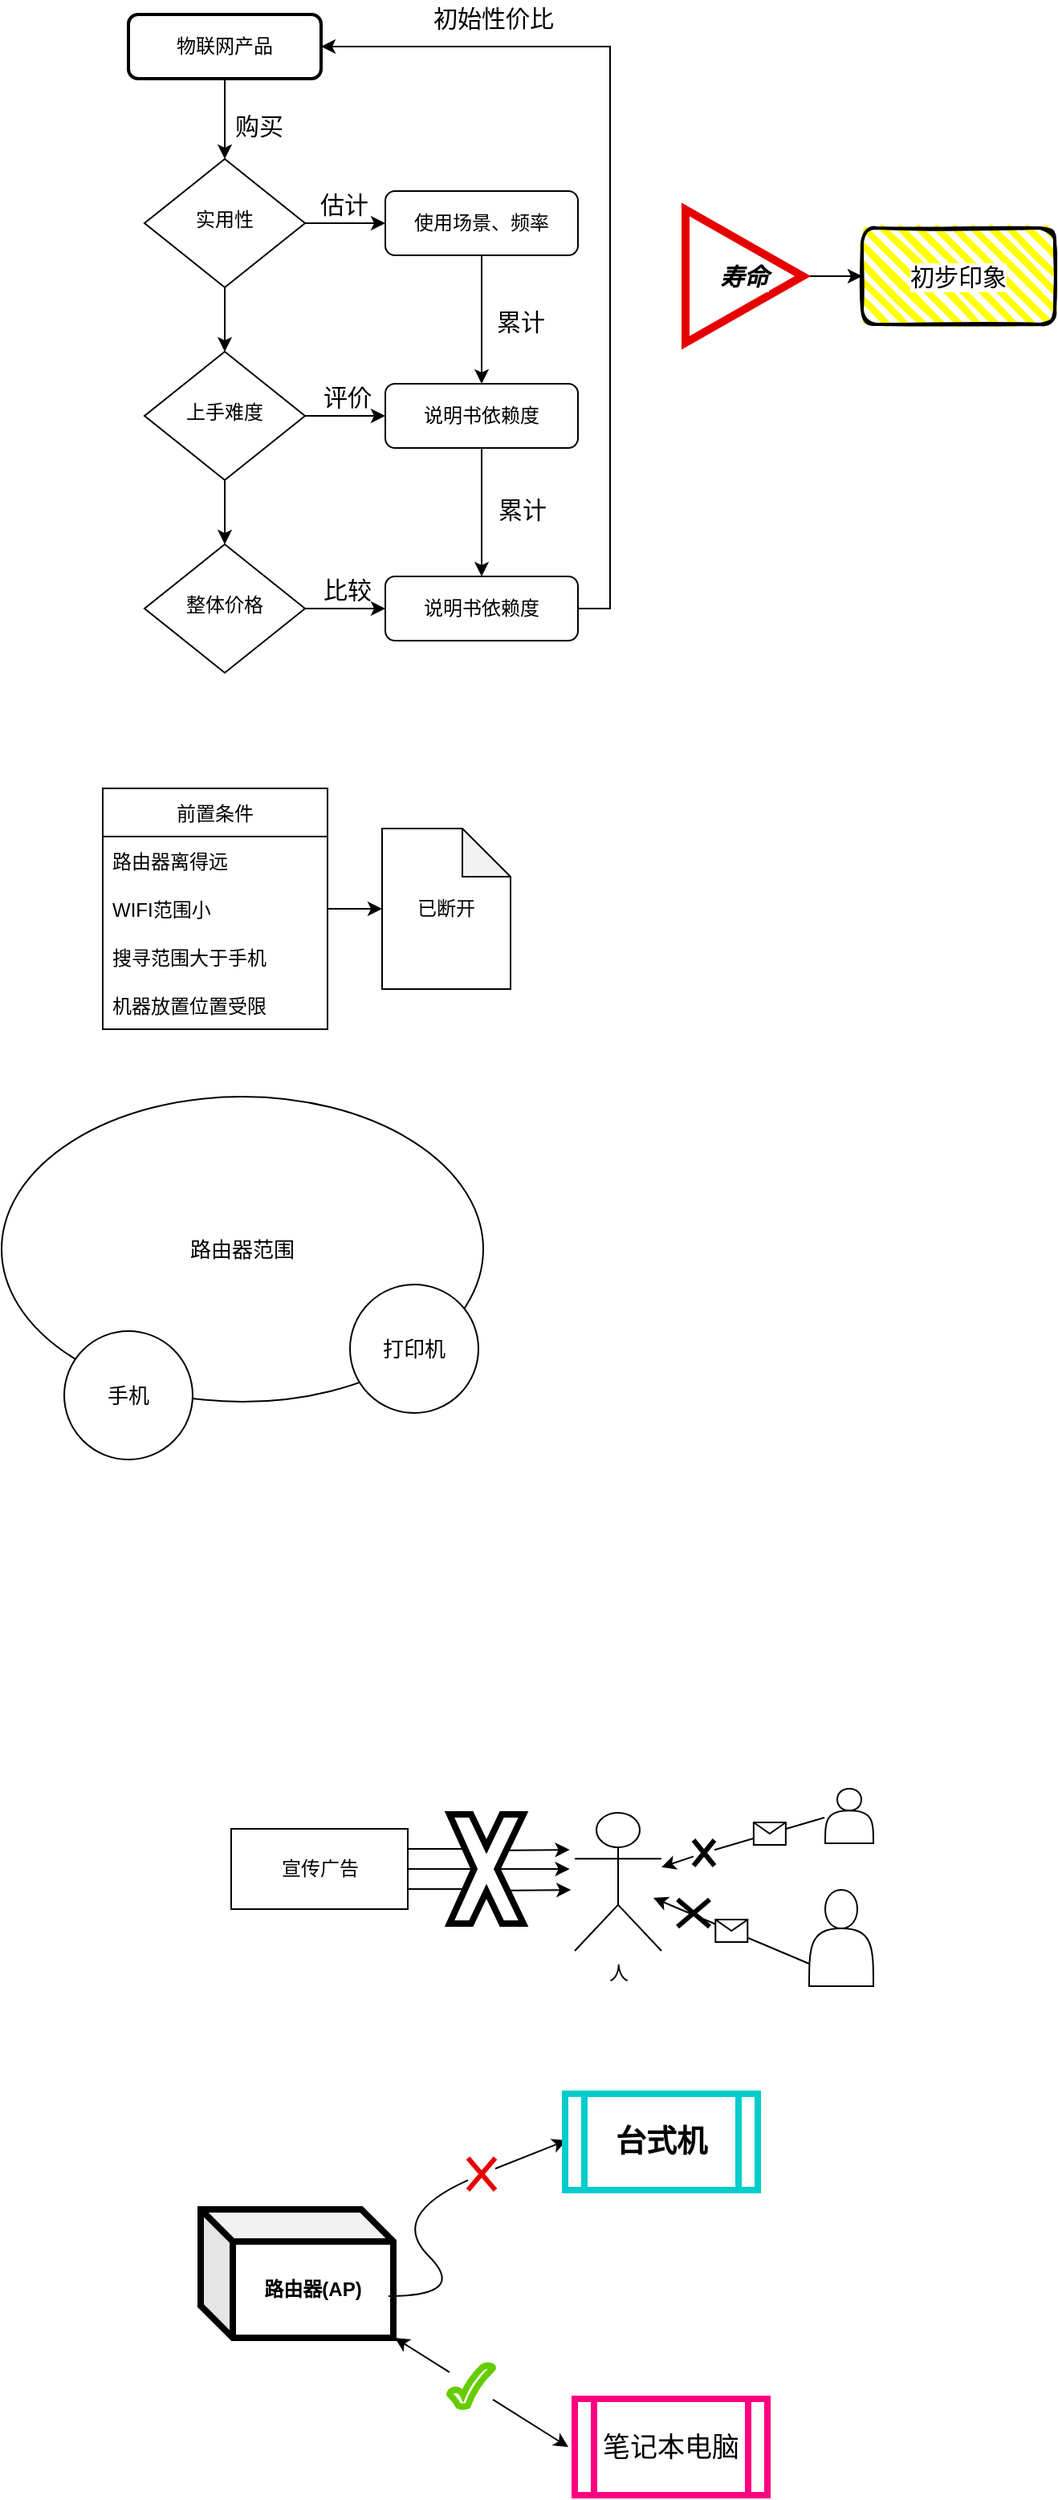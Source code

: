 <mxfile version="16.5.1" type="device"><diagram id="C5RBs43oDa-KdzZeNtuy" name="Page-1"><mxGraphModel dx="1038" dy="660" grid="0" gridSize="10" guides="1" tooltips="1" connect="1" arrows="1" fold="1" page="1" pageScale="1" pageWidth="827" pageHeight="1169" background="#FFFFFF" math="0" shadow="0"><root><mxCell id="WIyWlLk6GJQsqaUBKTNV-0"/><mxCell id="WIyWlLk6GJQsqaUBKTNV-1" parent="WIyWlLk6GJQsqaUBKTNV-0"/><mxCell id="y_9Apm8YfoA-9aXYFgqa-19" value="路由器范围" style="ellipse;whiteSpace=wrap;html=1;fontSize=13;" parent="WIyWlLk6GJQsqaUBKTNV-1" vertex="1"><mxGeometry x="81" y="754" width="300" height="190" as="geometry"/></mxCell><mxCell id="UekiiYpiWB4zTrmZVmUj-14" value="购买" style="edgeStyle=orthogonalEdgeStyle;rounded=0;orthogonalLoop=1;jettySize=auto;html=1;exitX=0.5;exitY=1;exitDx=0;exitDy=0;entryX=0.5;entryY=0;entryDx=0;entryDy=0;labelBackgroundColor=none;fontSize=15;fontColor=#000000;strokeColor=default;" parent="WIyWlLk6GJQsqaUBKTNV-1" source="WIyWlLk6GJQsqaUBKTNV-3" target="WIyWlLk6GJQsqaUBKTNV-6" edge="1"><mxGeometry x="0.16" y="21" relative="1" as="geometry"><mxPoint as="offset"/></mxGeometry></mxCell><mxCell id="WIyWlLk6GJQsqaUBKTNV-3" value="物联网产品" style="rounded=1;whiteSpace=wrap;html=1;fontSize=12;glass=0;strokeWidth=2;shadow=0;labelBackgroundColor=default;strokeColor=#000000;" parent="WIyWlLk6GJQsqaUBKTNV-1" vertex="1"><mxGeometry x="160" y="80" width="120" height="40" as="geometry"/></mxCell><mxCell id="UekiiYpiWB4zTrmZVmUj-6" style="edgeStyle=orthogonalEdgeStyle;rounded=0;orthogonalLoop=1;jettySize=auto;html=1;exitX=0.5;exitY=1;exitDx=0;exitDy=0;entryX=0.5;entryY=0;entryDx=0;entryDy=0;" parent="WIyWlLk6GJQsqaUBKTNV-1" source="WIyWlLk6GJQsqaUBKTNV-6" target="WIyWlLk6GJQsqaUBKTNV-10" edge="1"><mxGeometry relative="1" as="geometry"/></mxCell><mxCell id="UekiiYpiWB4zTrmZVmUj-12" value="估计" style="edgeStyle=orthogonalEdgeStyle;rounded=0;orthogonalLoop=1;jettySize=auto;html=1;exitX=1;exitY=0.5;exitDx=0;exitDy=0;entryX=0;entryY=0.5;entryDx=0;entryDy=0;labelBackgroundColor=none;strokeColor=default;fontSize=15;" parent="WIyWlLk6GJQsqaUBKTNV-1" source="WIyWlLk6GJQsqaUBKTNV-6" target="WIyWlLk6GJQsqaUBKTNV-7" edge="1"><mxGeometry x="-0.04" y="12" relative="1" as="geometry"><mxPoint as="offset"/></mxGeometry></mxCell><mxCell id="WIyWlLk6GJQsqaUBKTNV-6" value="实用性" style="rhombus;whiteSpace=wrap;html=1;shadow=0;fontFamily=Helvetica;fontSize=12;align=center;strokeWidth=1;spacing=6;spacingTop=-4;" parent="WIyWlLk6GJQsqaUBKTNV-1" vertex="1"><mxGeometry x="170" y="170" width="100" height="80" as="geometry"/></mxCell><mxCell id="UekiiYpiWB4zTrmZVmUj-7" value="累计" style="edgeStyle=orthogonalEdgeStyle;rounded=0;orthogonalLoop=1;jettySize=auto;html=1;exitX=0.5;exitY=1;exitDx=0;exitDy=0;entryX=0.5;entryY=0;entryDx=0;entryDy=0;strokeColor=default;labelBackgroundColor=none;fontSize=15;" parent="WIyWlLk6GJQsqaUBKTNV-1" source="WIyWlLk6GJQsqaUBKTNV-7" target="WIyWlLk6GJQsqaUBKTNV-12" edge="1"><mxGeometry x="0.025" y="24" relative="1" as="geometry"><mxPoint as="offset"/></mxGeometry></mxCell><mxCell id="WIyWlLk6GJQsqaUBKTNV-7" value="使用场景、频率" style="rounded=1;whiteSpace=wrap;html=1;fontSize=12;glass=0;strokeWidth=1;shadow=0;" parent="WIyWlLk6GJQsqaUBKTNV-1" vertex="1"><mxGeometry x="320" y="190" width="120" height="40" as="geometry"/></mxCell><mxCell id="UekiiYpiWB4zTrmZVmUj-4" style="edgeStyle=orthogonalEdgeStyle;rounded=0;orthogonalLoop=1;jettySize=auto;html=1;exitX=0.5;exitY=1;exitDx=0;exitDy=0;entryX=0.5;entryY=0;entryDx=0;entryDy=0;" parent="WIyWlLk6GJQsqaUBKTNV-1" source="WIyWlLk6GJQsqaUBKTNV-10" target="UekiiYpiWB4zTrmZVmUj-0" edge="1"><mxGeometry relative="1" as="geometry"/></mxCell><mxCell id="UekiiYpiWB4zTrmZVmUj-11" value="评价" style="edgeStyle=orthogonalEdgeStyle;rounded=0;orthogonalLoop=1;jettySize=auto;html=1;exitX=1;exitY=0.5;exitDx=0;exitDy=0;entryX=0;entryY=0.5;entryDx=0;entryDy=0;labelBackgroundColor=none;strokeColor=default;fontSize=15;" parent="WIyWlLk6GJQsqaUBKTNV-1" source="WIyWlLk6GJQsqaUBKTNV-10" target="WIyWlLk6GJQsqaUBKTNV-12" edge="1"><mxGeometry x="0.04" y="12" relative="1" as="geometry"><mxPoint as="offset"/></mxGeometry></mxCell><mxCell id="WIyWlLk6GJQsqaUBKTNV-10" value="上手难度" style="rhombus;whiteSpace=wrap;html=1;shadow=0;fontFamily=Helvetica;fontSize=12;align=center;strokeWidth=1;spacing=6;spacingTop=-4;" parent="WIyWlLk6GJQsqaUBKTNV-1" vertex="1"><mxGeometry x="170" y="290" width="100" height="80" as="geometry"/></mxCell><mxCell id="UekiiYpiWB4zTrmZVmUj-10" value="累计" style="edgeStyle=orthogonalEdgeStyle;rounded=0;orthogonalLoop=1;jettySize=auto;html=1;exitX=0.5;exitY=1;exitDx=0;exitDy=0;entryX=0.5;entryY=0;entryDx=0;entryDy=0;labelBackgroundColor=none;strokeColor=default;fontSize=15;" parent="WIyWlLk6GJQsqaUBKTNV-1" source="WIyWlLk6GJQsqaUBKTNV-12" target="UekiiYpiWB4zTrmZVmUj-8" edge="1"><mxGeometry x="-0.05" y="25" relative="1" as="geometry"><mxPoint as="offset"/></mxGeometry></mxCell><mxCell id="WIyWlLk6GJQsqaUBKTNV-12" value="说明书依赖度" style="rounded=1;whiteSpace=wrap;html=1;fontSize=12;glass=0;strokeWidth=1;shadow=0;" parent="WIyWlLk6GJQsqaUBKTNV-1" vertex="1"><mxGeometry x="320" y="310" width="120" height="40" as="geometry"/></mxCell><mxCell id="UekiiYpiWB4zTrmZVmUj-9" value="比较" style="edgeStyle=orthogonalEdgeStyle;rounded=0;orthogonalLoop=1;jettySize=auto;html=1;exitX=1;exitY=0.5;exitDx=0;exitDy=0;entryX=0;entryY=0.5;entryDx=0;entryDy=0;labelBackgroundColor=none;strokeColor=default;fontSize=15;" parent="WIyWlLk6GJQsqaUBKTNV-1" source="UekiiYpiWB4zTrmZVmUj-0" target="UekiiYpiWB4zTrmZVmUj-8" edge="1"><mxGeometry x="0.04" y="12" relative="1" as="geometry"><mxPoint as="offset"/></mxGeometry></mxCell><mxCell id="UekiiYpiWB4zTrmZVmUj-0" value="整体价格" style="rhombus;whiteSpace=wrap;html=1;shadow=0;fontFamily=Helvetica;fontSize=12;align=center;strokeWidth=1;spacing=6;spacingTop=-4;" parent="WIyWlLk6GJQsqaUBKTNV-1" vertex="1"><mxGeometry x="170" y="410" width="100" height="80" as="geometry"/></mxCell><mxCell id="UekiiYpiWB4zTrmZVmUj-15" style="edgeStyle=orthogonalEdgeStyle;rounded=0;orthogonalLoop=1;jettySize=auto;html=1;exitX=1;exitY=0.5;exitDx=0;exitDy=0;entryX=1;entryY=0.5;entryDx=0;entryDy=0;labelBackgroundColor=none;fontSize=15;fontColor=#000000;strokeColor=default;" parent="WIyWlLk6GJQsqaUBKTNV-1" source="UekiiYpiWB4zTrmZVmUj-8" target="WIyWlLk6GJQsqaUBKTNV-3" edge="1"><mxGeometry relative="1" as="geometry"/></mxCell><mxCell id="UekiiYpiWB4zTrmZVmUj-8" value="说明书依赖度" style="rounded=1;whiteSpace=wrap;html=1;fontSize=12;glass=0;strokeWidth=1;shadow=0;" parent="WIyWlLk6GJQsqaUBKTNV-1" vertex="1"><mxGeometry x="320" y="430" width="120" height="40" as="geometry"/></mxCell><mxCell id="UekiiYpiWB4zTrmZVmUj-16" value="初始性价比" style="text;html=1;align=center;verticalAlign=middle;resizable=0;points=[];autosize=1;strokeColor=none;fillColor=none;fontSize=15;fontColor=#000000;" parent="WIyWlLk6GJQsqaUBKTNV-1" vertex="1"><mxGeometry x="344" y="71" width="85" height="22" as="geometry"/></mxCell><mxCell id="UekiiYpiWB4zTrmZVmUj-24" style="edgeStyle=orthogonalEdgeStyle;rounded=0;orthogonalLoop=1;jettySize=auto;html=1;exitX=1;exitY=0.5;exitDx=0;exitDy=0;entryX=0;entryY=0.5;entryDx=0;entryDy=0;labelBackgroundColor=none;fontSize=15;fontColor=#000000;strokeColor=default;" parent="WIyWlLk6GJQsqaUBKTNV-1" source="UekiiYpiWB4zTrmZVmUj-21" target="UekiiYpiWB4zTrmZVmUj-23" edge="1"><mxGeometry relative="1" as="geometry"/></mxCell><mxCell id="UekiiYpiWB4zTrmZVmUj-21" value="&lt;b&gt;&lt;i&gt;寿命&lt;/i&gt;&lt;/b&gt;" style="triangle;whiteSpace=wrap;html=1;labelBackgroundColor=default;fontSize=15;fontColor=#000000;strokeColor=#E60000;strokeWidth=5;fillColor=default;" parent="WIyWlLk6GJQsqaUBKTNV-1" vertex="1"><mxGeometry x="507" y="201.5" width="73" height="83" as="geometry"/></mxCell><mxCell id="UekiiYpiWB4zTrmZVmUj-23" value="初步印象" style="rounded=1;whiteSpace=wrap;html=1;strokeWidth=2;fillWeight=4;hachureGap=8;hachureAngle=45;fillColor=#FFFF00;sketch=1;labelBackgroundColor=default;fontSize=15;fontColor=#000000;" parent="WIyWlLk6GJQsqaUBKTNV-1" vertex="1"><mxGeometry x="617" y="213" width="120" height="60" as="geometry"/></mxCell><mxCell id="y_9Apm8YfoA-9aXYFgqa-1" value="前置条件" style="swimlane;fontStyle=0;childLayout=stackLayout;horizontal=1;startSize=30;horizontalStack=0;resizeParent=1;resizeParentMax=0;resizeLast=0;collapsible=1;marginBottom=0;" parent="WIyWlLk6GJQsqaUBKTNV-1" vertex="1"><mxGeometry x="144" y="562" width="140" height="150" as="geometry"/></mxCell><mxCell id="y_9Apm8YfoA-9aXYFgqa-2" value="路由器离得远" style="text;strokeColor=none;fillColor=none;align=left;verticalAlign=middle;spacingLeft=4;spacingRight=4;overflow=hidden;points=[[0,0.5],[1,0.5]];portConstraint=eastwest;rotatable=0;" parent="y_9Apm8YfoA-9aXYFgqa-1" vertex="1"><mxGeometry y="30" width="140" height="30" as="geometry"/></mxCell><mxCell id="y_9Apm8YfoA-9aXYFgqa-3" value="WIFI范围小" style="text;strokeColor=none;fillColor=none;align=left;verticalAlign=middle;spacingLeft=4;spacingRight=4;overflow=hidden;points=[[0,0.5],[1,0.5]];portConstraint=eastwest;rotatable=0;" parent="y_9Apm8YfoA-9aXYFgqa-1" vertex="1"><mxGeometry y="60" width="140" height="30" as="geometry"/></mxCell><mxCell id="y_9Apm8YfoA-9aXYFgqa-13" value="搜寻范围大于手机" style="text;strokeColor=none;fillColor=none;align=left;verticalAlign=middle;spacingLeft=4;spacingRight=4;overflow=hidden;points=[[0,0.5],[1,0.5]];portConstraint=eastwest;rotatable=0;" parent="y_9Apm8YfoA-9aXYFgqa-1" vertex="1"><mxGeometry y="90" width="140" height="30" as="geometry"/></mxCell><mxCell id="y_9Apm8YfoA-9aXYFgqa-4" value="机器放置位置受限" style="text;strokeColor=none;fillColor=none;align=left;verticalAlign=middle;spacingLeft=4;spacingRight=4;overflow=hidden;points=[[0,0.5],[1,0.5]];portConstraint=eastwest;rotatable=0;" parent="y_9Apm8YfoA-9aXYFgqa-1" vertex="1"><mxGeometry y="120" width="140" height="30" as="geometry"/></mxCell><mxCell id="y_9Apm8YfoA-9aXYFgqa-10" value="已断开" style="shape=note;whiteSpace=wrap;html=1;backgroundOutline=1;darkOpacity=0.05;" parent="WIyWlLk6GJQsqaUBKTNV-1" vertex="1"><mxGeometry x="318" y="587" width="80" height="100" as="geometry"/></mxCell><mxCell id="y_9Apm8YfoA-9aXYFgqa-14" style="edgeStyle=orthogonalEdgeStyle;rounded=0;orthogonalLoop=1;jettySize=auto;html=1;exitX=1;exitY=0.5;exitDx=0;exitDy=0;entryX=0;entryY=0.5;entryDx=0;entryDy=0;entryPerimeter=0;fontSize=13;" parent="WIyWlLk6GJQsqaUBKTNV-1" source="y_9Apm8YfoA-9aXYFgqa-3" target="y_9Apm8YfoA-9aXYFgqa-10" edge="1"><mxGeometry relative="1" as="geometry"/></mxCell><mxCell id="y_9Apm8YfoA-9aXYFgqa-20" value="手机" style="ellipse;whiteSpace=wrap;html=1;aspect=fixed;fontSize=13;" parent="WIyWlLk6GJQsqaUBKTNV-1" vertex="1"><mxGeometry x="120" y="900" width="80" height="80" as="geometry"/></mxCell><mxCell id="y_9Apm8YfoA-9aXYFgqa-21" value="打印机" style="ellipse;whiteSpace=wrap;html=1;aspect=fixed;fontSize=13;" parent="WIyWlLk6GJQsqaUBKTNV-1" vertex="1"><mxGeometry x="298" y="871" width="80" height="80" as="geometry"/></mxCell><mxCell id="10-WZY5QzcmLBxVHoyvz-0" value="人" style="shape=umlActor;verticalLabelPosition=bottom;verticalAlign=top;html=1;outlineConnect=0;" vertex="1" parent="WIyWlLk6GJQsqaUBKTNV-1"><mxGeometry x="438" y="1200" width="54" height="86" as="geometry"/></mxCell><mxCell id="10-WZY5QzcmLBxVHoyvz-27" value="" style="shape=actor;whiteSpace=wrap;html=1;" vertex="1" parent="WIyWlLk6GJQsqaUBKTNV-1"><mxGeometry x="594" y="1185" width="30" height="34" as="geometry"/></mxCell><mxCell id="10-WZY5QzcmLBxVHoyvz-28" value="" style="endArrow=classic;html=1;rounded=0;startArrow=none;" edge="1" parent="WIyWlLk6GJQsqaUBKTNV-1" source="10-WZY5QzcmLBxVHoyvz-33" target="10-WZY5QzcmLBxVHoyvz-0"><mxGeometry relative="1" as="geometry"><mxPoint x="593.5" y="1203" as="sourcePoint"/><mxPoint x="493.5" y="1203" as="targetPoint"/></mxGeometry></mxCell><mxCell id="10-WZY5QzcmLBxVHoyvz-30" value="" style="shape=actor;whiteSpace=wrap;html=1;" vertex="1" parent="WIyWlLk6GJQsqaUBKTNV-1"><mxGeometry x="584" y="1248" width="40" height="60" as="geometry"/></mxCell><mxCell id="10-WZY5QzcmLBxVHoyvz-31" value="" style="endArrow=classic;html=1;rounded=0;" edge="1" parent="WIyWlLk6GJQsqaUBKTNV-1"><mxGeometry relative="1" as="geometry"><mxPoint x="584" y="1294" as="sourcePoint"/><mxPoint x="487" y="1253" as="targetPoint"/></mxGeometry></mxCell><mxCell id="10-WZY5QzcmLBxVHoyvz-32" value="" style="shape=message;html=1;outlineConnect=0;" vertex="1" parent="10-WZY5QzcmLBxVHoyvz-31"><mxGeometry width="20" height="14" relative="1" as="geometry"><mxPoint x="-10" y="-7" as="offset"/></mxGeometry></mxCell><mxCell id="10-WZY5QzcmLBxVHoyvz-33" value="" style="shape=umlDestroy;whiteSpace=wrap;html=1;strokeWidth=3;" vertex="1" parent="WIyWlLk6GJQsqaUBKTNV-1"><mxGeometry x="512" y="1217" width="13" height="16" as="geometry"/></mxCell><mxCell id="10-WZY5QzcmLBxVHoyvz-34" value="" style="endArrow=none;html=1;rounded=0;" edge="1" parent="WIyWlLk6GJQsqaUBKTNV-1" target="10-WZY5QzcmLBxVHoyvz-33"><mxGeometry relative="1" as="geometry"><mxPoint x="593.5" y="1203" as="sourcePoint"/><mxPoint x="492" y="1234.595" as="targetPoint"/></mxGeometry></mxCell><mxCell id="10-WZY5QzcmLBxVHoyvz-35" value="" style="shape=message;html=1;outlineConnect=0;" vertex="1" parent="10-WZY5QzcmLBxVHoyvz-34"><mxGeometry width="20" height="14" relative="1" as="geometry"><mxPoint x="-10" y="-7" as="offset"/></mxGeometry></mxCell><mxCell id="10-WZY5QzcmLBxVHoyvz-36" value="" style="shape=umlDestroy;whiteSpace=wrap;html=1;strokeWidth=3;" vertex="1" parent="WIyWlLk6GJQsqaUBKTNV-1"><mxGeometry x="502" y="1254" width="20" height="17" as="geometry"/></mxCell><mxCell id="10-WZY5QzcmLBxVHoyvz-46" style="edgeStyle=orthogonalEdgeStyle;rounded=0;orthogonalLoop=1;jettySize=auto;html=1;exitX=1;exitY=0.25;exitDx=0;exitDy=0;" edge="1" parent="WIyWlLk6GJQsqaUBKTNV-1" source="10-WZY5QzcmLBxVHoyvz-45"><mxGeometry relative="1" as="geometry"><mxPoint x="434.8" y="1223" as="targetPoint"/></mxGeometry></mxCell><mxCell id="10-WZY5QzcmLBxVHoyvz-47" style="edgeStyle=orthogonalEdgeStyle;rounded=0;orthogonalLoop=1;jettySize=auto;html=1;exitX=1;exitY=0.5;exitDx=0;exitDy=0;" edge="1" parent="WIyWlLk6GJQsqaUBKTNV-1" source="10-WZY5QzcmLBxVHoyvz-45"><mxGeometry relative="1" as="geometry"><mxPoint x="434.8" y="1235" as="targetPoint"/></mxGeometry></mxCell><mxCell id="10-WZY5QzcmLBxVHoyvz-48" style="edgeStyle=orthogonalEdgeStyle;rounded=0;orthogonalLoop=1;jettySize=auto;html=1;exitX=1;exitY=0.75;exitDx=0;exitDy=0;" edge="1" parent="WIyWlLk6GJQsqaUBKTNV-1" source="10-WZY5QzcmLBxVHoyvz-45"><mxGeometry relative="1" as="geometry"><mxPoint x="435.6" y="1248" as="targetPoint"/></mxGeometry></mxCell><mxCell id="10-WZY5QzcmLBxVHoyvz-45" value="宣传广告" style="html=1;" vertex="1" parent="WIyWlLk6GJQsqaUBKTNV-1"><mxGeometry x="224" y="1210" width="110" height="50" as="geometry"/></mxCell><mxCell id="10-WZY5QzcmLBxVHoyvz-49" value="" style="verticalLabelPosition=bottom;verticalAlign=top;html=1;shape=mxgraph.basic.x;fontStyle=0;strokeWidth=4;" vertex="1" parent="WIyWlLk6GJQsqaUBKTNV-1"><mxGeometry x="360" y="1201" width="46" height="68" as="geometry"/></mxCell><mxCell id="10-WZY5QzcmLBxVHoyvz-53" value="&lt;b&gt;路由器(AP)&lt;/b&gt;" style="shape=cube;whiteSpace=wrap;html=1;boundedLbl=1;backgroundOutline=1;darkOpacity=0.05;darkOpacity2=0.1;strokeWidth=4;" vertex="1" parent="WIyWlLk6GJQsqaUBKTNV-1"><mxGeometry x="205" y="1447" width="120" height="80" as="geometry"/></mxCell><mxCell id="10-WZY5QzcmLBxVHoyvz-54" value="" style="curved=1;endArrow=classic;html=1;rounded=0;startArrow=none;" edge="1" parent="WIyWlLk6GJQsqaUBKTNV-1" source="10-WZY5QzcmLBxVHoyvz-55"><mxGeometry width="50" height="50" relative="1" as="geometry"><mxPoint x="322" y="1501" as="sourcePoint"/><mxPoint x="433" y="1404" as="targetPoint"/><Array as="points"/></mxGeometry></mxCell><mxCell id="10-WZY5QzcmLBxVHoyvz-55" value="" style="shape=umlDestroy;whiteSpace=wrap;html=1;strokeWidth=3;strokeColor=#E60000;" vertex="1" parent="WIyWlLk6GJQsqaUBKTNV-1"><mxGeometry x="371.5" y="1415" width="17" height="20" as="geometry"/></mxCell><mxCell id="10-WZY5QzcmLBxVHoyvz-56" value="" style="curved=1;endArrow=none;html=1;rounded=0;" edge="1" parent="WIyWlLk6GJQsqaUBKTNV-1" target="10-WZY5QzcmLBxVHoyvz-55"><mxGeometry width="50" height="50" relative="1" as="geometry"><mxPoint x="322" y="1501" as="sourcePoint"/><mxPoint x="433" y="1404" as="targetPoint"/><Array as="points"><mxPoint x="372" y="1501"/><mxPoint x="322" y="1451"/></Array></mxGeometry></mxCell><mxCell id="10-WZY5QzcmLBxVHoyvz-58" value="&lt;font style=&quot;font-size: 19px&quot;&gt;&lt;b&gt;台式机&lt;/b&gt;&lt;/font&gt;" style="shape=process;whiteSpace=wrap;html=1;backgroundOutline=1;strokeColor=#00CCCC;strokeWidth=4;" vertex="1" parent="WIyWlLk6GJQsqaUBKTNV-1"><mxGeometry x="432" y="1375" width="120" height="60" as="geometry"/></mxCell><mxCell id="10-WZY5QzcmLBxVHoyvz-59" value="" style="endArrow=classic;startArrow=none;html=1;rounded=0;fontSize=19;" edge="1" parent="WIyWlLk6GJQsqaUBKTNV-1" source="10-WZY5QzcmLBxVHoyvz-61"><mxGeometry width="50" height="50" relative="1" as="geometry"><mxPoint x="326" y="1527" as="sourcePoint"/><mxPoint x="434" y="1595" as="targetPoint"/></mxGeometry></mxCell><mxCell id="10-WZY5QzcmLBxVHoyvz-60" value="&lt;font style=&quot;font-size: 17px&quot;&gt;笔记本电脑&lt;/font&gt;" style="shape=process;whiteSpace=wrap;html=1;backgroundOutline=1;fontSize=19;strokeColor=#FF0080;strokeWidth=4;" vertex="1" parent="WIyWlLk6GJQsqaUBKTNV-1"><mxGeometry x="438" y="1565" width="120" height="60" as="geometry"/></mxCell><mxCell id="10-WZY5QzcmLBxVHoyvz-61" value="" style="verticalLabelPosition=bottom;verticalAlign=top;html=1;shape=mxgraph.basic.tick;fontSize=17;strokeColor=#66CC00;strokeWidth=4;" vertex="1" parent="WIyWlLk6GJQsqaUBKTNV-1"><mxGeometry x="360" y="1544" width="27" height="26" as="geometry"/></mxCell><mxCell id="10-WZY5QzcmLBxVHoyvz-62" value="" style="endArrow=none;startArrow=classic;html=1;rounded=0;fontSize=19;" edge="1" parent="WIyWlLk6GJQsqaUBKTNV-1" target="10-WZY5QzcmLBxVHoyvz-61"><mxGeometry width="50" height="50" relative="1" as="geometry"><mxPoint x="326" y="1527" as="sourcePoint"/><mxPoint x="434" y="1595" as="targetPoint"/></mxGeometry></mxCell></root></mxGraphModel></diagram></mxfile>